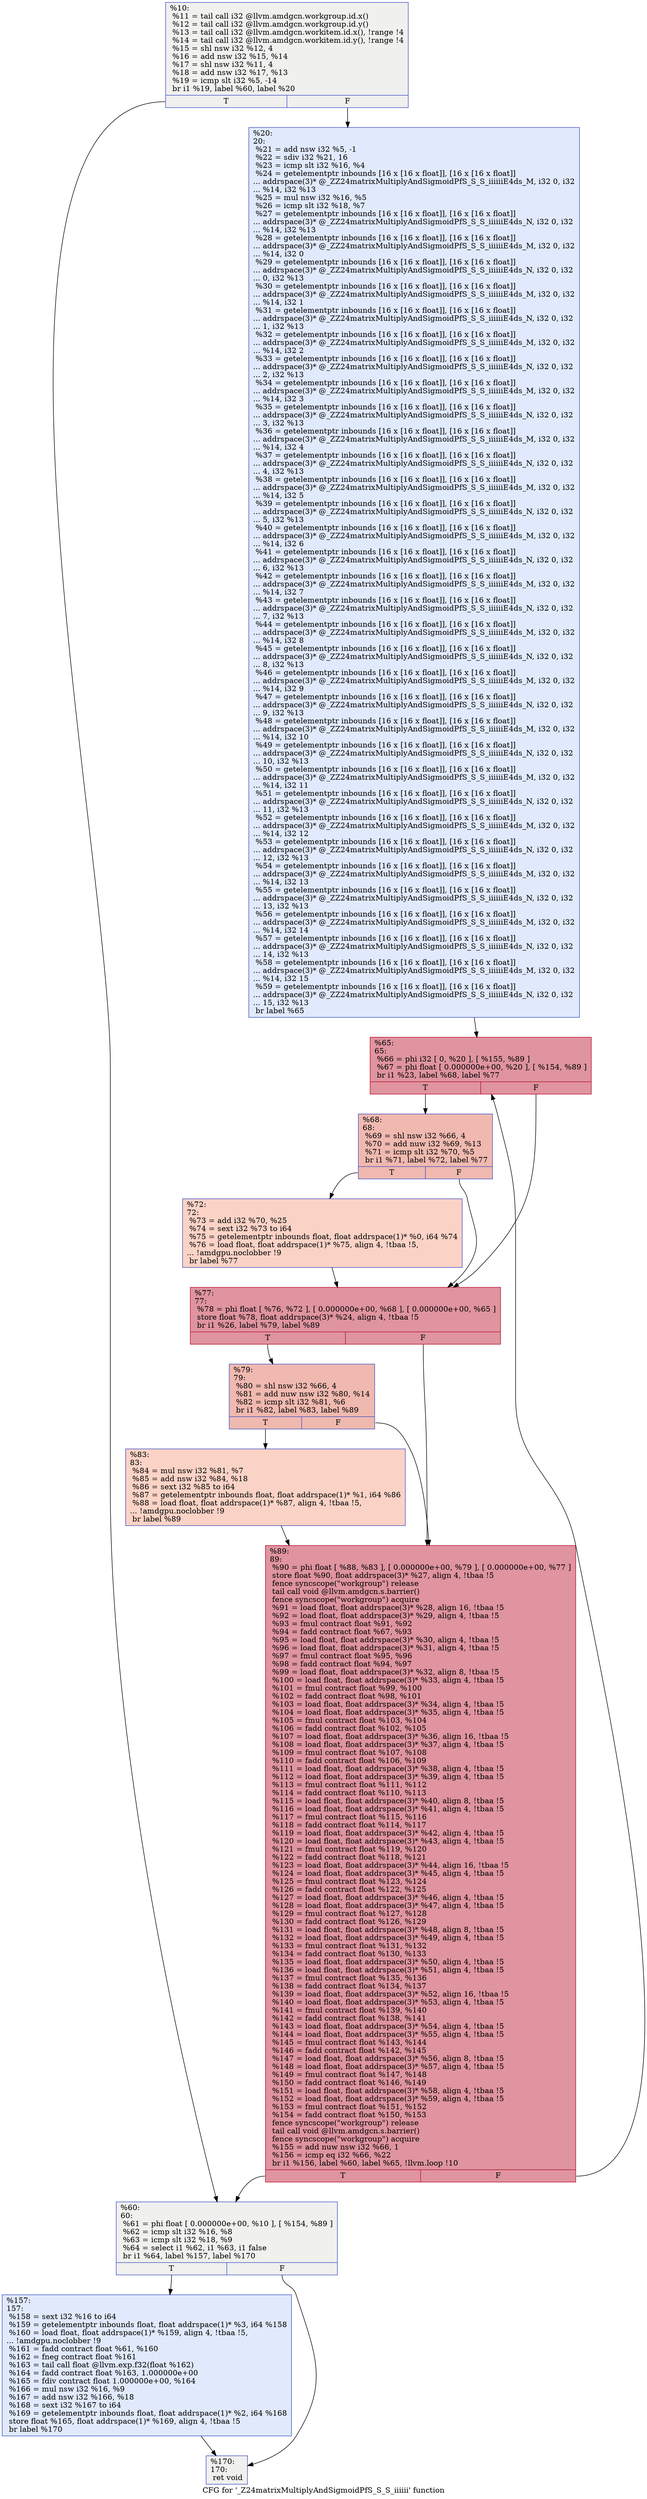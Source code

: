 digraph "CFG for '_Z24matrixMultiplyAndSigmoidPfS_S_S_iiiiii' function" {
	label="CFG for '_Z24matrixMultiplyAndSigmoidPfS_S_S_iiiiii' function";

	Node0x5233670 [shape=record,color="#3d50c3ff", style=filled, fillcolor="#dedcdb70",label="{%10:\l  %11 = tail call i32 @llvm.amdgcn.workgroup.id.x()\l  %12 = tail call i32 @llvm.amdgcn.workgroup.id.y()\l  %13 = tail call i32 @llvm.amdgcn.workitem.id.x(), !range !4\l  %14 = tail call i32 @llvm.amdgcn.workitem.id.y(), !range !4\l  %15 = shl nsw i32 %12, 4\l  %16 = add nsw i32 %15, %14\l  %17 = shl nsw i32 %11, 4\l  %18 = add nsw i32 %17, %13\l  %19 = icmp slt i32 %5, -14\l  br i1 %19, label %60, label %20\l|{<s0>T|<s1>F}}"];
	Node0x5233670:s0 -> Node0x52360d0;
	Node0x5233670:s1 -> Node0x5236160;
	Node0x5236160 [shape=record,color="#3d50c3ff", style=filled, fillcolor="#b9d0f970",label="{%20:\l20:                                               \l  %21 = add nsw i32 %5, -1\l  %22 = sdiv i32 %21, 16\l  %23 = icmp slt i32 %16, %4\l  %24 = getelementptr inbounds [16 x [16 x float]], [16 x [16 x float]]\l... addrspace(3)* @_ZZ24matrixMultiplyAndSigmoidPfS_S_S_iiiiiiE4ds_M, i32 0, i32\l... %14, i32 %13\l  %25 = mul nsw i32 %16, %5\l  %26 = icmp slt i32 %18, %7\l  %27 = getelementptr inbounds [16 x [16 x float]], [16 x [16 x float]]\l... addrspace(3)* @_ZZ24matrixMultiplyAndSigmoidPfS_S_S_iiiiiiE4ds_N, i32 0, i32\l... %14, i32 %13\l  %28 = getelementptr inbounds [16 x [16 x float]], [16 x [16 x float]]\l... addrspace(3)* @_ZZ24matrixMultiplyAndSigmoidPfS_S_S_iiiiiiE4ds_M, i32 0, i32\l... %14, i32 0\l  %29 = getelementptr inbounds [16 x [16 x float]], [16 x [16 x float]]\l... addrspace(3)* @_ZZ24matrixMultiplyAndSigmoidPfS_S_S_iiiiiiE4ds_N, i32 0, i32\l... 0, i32 %13\l  %30 = getelementptr inbounds [16 x [16 x float]], [16 x [16 x float]]\l... addrspace(3)* @_ZZ24matrixMultiplyAndSigmoidPfS_S_S_iiiiiiE4ds_M, i32 0, i32\l... %14, i32 1\l  %31 = getelementptr inbounds [16 x [16 x float]], [16 x [16 x float]]\l... addrspace(3)* @_ZZ24matrixMultiplyAndSigmoidPfS_S_S_iiiiiiE4ds_N, i32 0, i32\l... 1, i32 %13\l  %32 = getelementptr inbounds [16 x [16 x float]], [16 x [16 x float]]\l... addrspace(3)* @_ZZ24matrixMultiplyAndSigmoidPfS_S_S_iiiiiiE4ds_M, i32 0, i32\l... %14, i32 2\l  %33 = getelementptr inbounds [16 x [16 x float]], [16 x [16 x float]]\l... addrspace(3)* @_ZZ24matrixMultiplyAndSigmoidPfS_S_S_iiiiiiE4ds_N, i32 0, i32\l... 2, i32 %13\l  %34 = getelementptr inbounds [16 x [16 x float]], [16 x [16 x float]]\l... addrspace(3)* @_ZZ24matrixMultiplyAndSigmoidPfS_S_S_iiiiiiE4ds_M, i32 0, i32\l... %14, i32 3\l  %35 = getelementptr inbounds [16 x [16 x float]], [16 x [16 x float]]\l... addrspace(3)* @_ZZ24matrixMultiplyAndSigmoidPfS_S_S_iiiiiiE4ds_N, i32 0, i32\l... 3, i32 %13\l  %36 = getelementptr inbounds [16 x [16 x float]], [16 x [16 x float]]\l... addrspace(3)* @_ZZ24matrixMultiplyAndSigmoidPfS_S_S_iiiiiiE4ds_M, i32 0, i32\l... %14, i32 4\l  %37 = getelementptr inbounds [16 x [16 x float]], [16 x [16 x float]]\l... addrspace(3)* @_ZZ24matrixMultiplyAndSigmoidPfS_S_S_iiiiiiE4ds_N, i32 0, i32\l... 4, i32 %13\l  %38 = getelementptr inbounds [16 x [16 x float]], [16 x [16 x float]]\l... addrspace(3)* @_ZZ24matrixMultiplyAndSigmoidPfS_S_S_iiiiiiE4ds_M, i32 0, i32\l... %14, i32 5\l  %39 = getelementptr inbounds [16 x [16 x float]], [16 x [16 x float]]\l... addrspace(3)* @_ZZ24matrixMultiplyAndSigmoidPfS_S_S_iiiiiiE4ds_N, i32 0, i32\l... 5, i32 %13\l  %40 = getelementptr inbounds [16 x [16 x float]], [16 x [16 x float]]\l... addrspace(3)* @_ZZ24matrixMultiplyAndSigmoidPfS_S_S_iiiiiiE4ds_M, i32 0, i32\l... %14, i32 6\l  %41 = getelementptr inbounds [16 x [16 x float]], [16 x [16 x float]]\l... addrspace(3)* @_ZZ24matrixMultiplyAndSigmoidPfS_S_S_iiiiiiE4ds_N, i32 0, i32\l... 6, i32 %13\l  %42 = getelementptr inbounds [16 x [16 x float]], [16 x [16 x float]]\l... addrspace(3)* @_ZZ24matrixMultiplyAndSigmoidPfS_S_S_iiiiiiE4ds_M, i32 0, i32\l... %14, i32 7\l  %43 = getelementptr inbounds [16 x [16 x float]], [16 x [16 x float]]\l... addrspace(3)* @_ZZ24matrixMultiplyAndSigmoidPfS_S_S_iiiiiiE4ds_N, i32 0, i32\l... 7, i32 %13\l  %44 = getelementptr inbounds [16 x [16 x float]], [16 x [16 x float]]\l... addrspace(3)* @_ZZ24matrixMultiplyAndSigmoidPfS_S_S_iiiiiiE4ds_M, i32 0, i32\l... %14, i32 8\l  %45 = getelementptr inbounds [16 x [16 x float]], [16 x [16 x float]]\l... addrspace(3)* @_ZZ24matrixMultiplyAndSigmoidPfS_S_S_iiiiiiE4ds_N, i32 0, i32\l... 8, i32 %13\l  %46 = getelementptr inbounds [16 x [16 x float]], [16 x [16 x float]]\l... addrspace(3)* @_ZZ24matrixMultiplyAndSigmoidPfS_S_S_iiiiiiE4ds_M, i32 0, i32\l... %14, i32 9\l  %47 = getelementptr inbounds [16 x [16 x float]], [16 x [16 x float]]\l... addrspace(3)* @_ZZ24matrixMultiplyAndSigmoidPfS_S_S_iiiiiiE4ds_N, i32 0, i32\l... 9, i32 %13\l  %48 = getelementptr inbounds [16 x [16 x float]], [16 x [16 x float]]\l... addrspace(3)* @_ZZ24matrixMultiplyAndSigmoidPfS_S_S_iiiiiiE4ds_M, i32 0, i32\l... %14, i32 10\l  %49 = getelementptr inbounds [16 x [16 x float]], [16 x [16 x float]]\l... addrspace(3)* @_ZZ24matrixMultiplyAndSigmoidPfS_S_S_iiiiiiE4ds_N, i32 0, i32\l... 10, i32 %13\l  %50 = getelementptr inbounds [16 x [16 x float]], [16 x [16 x float]]\l... addrspace(3)* @_ZZ24matrixMultiplyAndSigmoidPfS_S_S_iiiiiiE4ds_M, i32 0, i32\l... %14, i32 11\l  %51 = getelementptr inbounds [16 x [16 x float]], [16 x [16 x float]]\l... addrspace(3)* @_ZZ24matrixMultiplyAndSigmoidPfS_S_S_iiiiiiE4ds_N, i32 0, i32\l... 11, i32 %13\l  %52 = getelementptr inbounds [16 x [16 x float]], [16 x [16 x float]]\l... addrspace(3)* @_ZZ24matrixMultiplyAndSigmoidPfS_S_S_iiiiiiE4ds_M, i32 0, i32\l... %14, i32 12\l  %53 = getelementptr inbounds [16 x [16 x float]], [16 x [16 x float]]\l... addrspace(3)* @_ZZ24matrixMultiplyAndSigmoidPfS_S_S_iiiiiiE4ds_N, i32 0, i32\l... 12, i32 %13\l  %54 = getelementptr inbounds [16 x [16 x float]], [16 x [16 x float]]\l... addrspace(3)* @_ZZ24matrixMultiplyAndSigmoidPfS_S_S_iiiiiiE4ds_M, i32 0, i32\l... %14, i32 13\l  %55 = getelementptr inbounds [16 x [16 x float]], [16 x [16 x float]]\l... addrspace(3)* @_ZZ24matrixMultiplyAndSigmoidPfS_S_S_iiiiiiE4ds_N, i32 0, i32\l... 13, i32 %13\l  %56 = getelementptr inbounds [16 x [16 x float]], [16 x [16 x float]]\l... addrspace(3)* @_ZZ24matrixMultiplyAndSigmoidPfS_S_S_iiiiiiE4ds_M, i32 0, i32\l... %14, i32 14\l  %57 = getelementptr inbounds [16 x [16 x float]], [16 x [16 x float]]\l... addrspace(3)* @_ZZ24matrixMultiplyAndSigmoidPfS_S_S_iiiiiiE4ds_N, i32 0, i32\l... 14, i32 %13\l  %58 = getelementptr inbounds [16 x [16 x float]], [16 x [16 x float]]\l... addrspace(3)* @_ZZ24matrixMultiplyAndSigmoidPfS_S_S_iiiiiiE4ds_M, i32 0, i32\l... %14, i32 15\l  %59 = getelementptr inbounds [16 x [16 x float]], [16 x [16 x float]]\l... addrspace(3)* @_ZZ24matrixMultiplyAndSigmoidPfS_S_S_iiiiiiE4ds_N, i32 0, i32\l... 15, i32 %13\l  br label %65\l}"];
	Node0x5236160 -> Node0x52387f0;
	Node0x52360d0 [shape=record,color="#3d50c3ff", style=filled, fillcolor="#dedcdb70",label="{%60:\l60:                                               \l  %61 = phi float [ 0.000000e+00, %10 ], [ %154, %89 ]\l  %62 = icmp slt i32 %16, %8\l  %63 = icmp slt i32 %18, %9\l  %64 = select i1 %62, i1 %63, i1 false\l  br i1 %64, label %157, label %170\l|{<s0>T|<s1>F}}"];
	Node0x52360d0:s0 -> Node0x5236d10;
	Node0x52360d0:s1 -> Node0x5236da0;
	Node0x52387f0 [shape=record,color="#b70d28ff", style=filled, fillcolor="#b70d2870",label="{%65:\l65:                                               \l  %66 = phi i32 [ 0, %20 ], [ %155, %89 ]\l  %67 = phi float [ 0.000000e+00, %20 ], [ %154, %89 ]\l  br i1 %23, label %68, label %77\l|{<s0>T|<s1>F}}"];
	Node0x52387f0:s0 -> Node0x5239b80;
	Node0x52387f0:s1 -> Node0x5239c10;
	Node0x5239b80 [shape=record,color="#3d50c3ff", style=filled, fillcolor="#de614d70",label="{%68:\l68:                                               \l  %69 = shl nsw i32 %66, 4\l  %70 = add nuw i32 %69, %13\l  %71 = icmp slt i32 %70, %5\l  br i1 %71, label %72, label %77\l|{<s0>T|<s1>F}}"];
	Node0x5239b80:s0 -> Node0x5239f00;
	Node0x5239b80:s1 -> Node0x5239c10;
	Node0x5239f00 [shape=record,color="#3d50c3ff", style=filled, fillcolor="#f59c7d70",label="{%72:\l72:                                               \l  %73 = add i32 %70, %25\l  %74 = sext i32 %73 to i64\l  %75 = getelementptr inbounds float, float addrspace(1)* %0, i64 %74\l  %76 = load float, float addrspace(1)* %75, align 4, !tbaa !5,\l... !amdgpu.noclobber !9\l  br label %77\l}"];
	Node0x5239f00 -> Node0x5239c10;
	Node0x5239c10 [shape=record,color="#b70d28ff", style=filled, fillcolor="#b70d2870",label="{%77:\l77:                                               \l  %78 = phi float [ %76, %72 ], [ 0.000000e+00, %68 ], [ 0.000000e+00, %65 ]\l  store float %78, float addrspace(3)* %24, align 4, !tbaa !5\l  br i1 %26, label %79, label %89\l|{<s0>T|<s1>F}}"];
	Node0x5239c10:s0 -> Node0x523aca0;
	Node0x5239c10:s1 -> Node0x5239300;
	Node0x523aca0 [shape=record,color="#3d50c3ff", style=filled, fillcolor="#de614d70",label="{%79:\l79:                                               \l  %80 = shl nsw i32 %66, 4\l  %81 = add nuw nsw i32 %80, %14\l  %82 = icmp slt i32 %81, %6\l  br i1 %82, label %83, label %89\l|{<s0>T|<s1>F}}"];
	Node0x523aca0:s0 -> Node0x523af50;
	Node0x523aca0:s1 -> Node0x5239300;
	Node0x523af50 [shape=record,color="#3d50c3ff", style=filled, fillcolor="#f59c7d70",label="{%83:\l83:                                               \l  %84 = mul nsw i32 %81, %7\l  %85 = add nsw i32 %84, %18\l  %86 = sext i32 %85 to i64\l  %87 = getelementptr inbounds float, float addrspace(1)* %1, i64 %86\l  %88 = load float, float addrspace(1)* %87, align 4, !tbaa !5,\l... !amdgpu.noclobber !9\l  br label %89\l}"];
	Node0x523af50 -> Node0x5239300;
	Node0x5239300 [shape=record,color="#b70d28ff", style=filled, fillcolor="#b70d2870",label="{%89:\l89:                                               \l  %90 = phi float [ %88, %83 ], [ 0.000000e+00, %79 ], [ 0.000000e+00, %77 ]\l  store float %90, float addrspace(3)* %27, align 4, !tbaa !5\l  fence syncscope(\"workgroup\") release\l  tail call void @llvm.amdgcn.s.barrier()\l  fence syncscope(\"workgroup\") acquire\l  %91 = load float, float addrspace(3)* %28, align 16, !tbaa !5\l  %92 = load float, float addrspace(3)* %29, align 4, !tbaa !5\l  %93 = fmul contract float %91, %92\l  %94 = fadd contract float %67, %93\l  %95 = load float, float addrspace(3)* %30, align 4, !tbaa !5\l  %96 = load float, float addrspace(3)* %31, align 4, !tbaa !5\l  %97 = fmul contract float %95, %96\l  %98 = fadd contract float %94, %97\l  %99 = load float, float addrspace(3)* %32, align 8, !tbaa !5\l  %100 = load float, float addrspace(3)* %33, align 4, !tbaa !5\l  %101 = fmul contract float %99, %100\l  %102 = fadd contract float %98, %101\l  %103 = load float, float addrspace(3)* %34, align 4, !tbaa !5\l  %104 = load float, float addrspace(3)* %35, align 4, !tbaa !5\l  %105 = fmul contract float %103, %104\l  %106 = fadd contract float %102, %105\l  %107 = load float, float addrspace(3)* %36, align 16, !tbaa !5\l  %108 = load float, float addrspace(3)* %37, align 4, !tbaa !5\l  %109 = fmul contract float %107, %108\l  %110 = fadd contract float %106, %109\l  %111 = load float, float addrspace(3)* %38, align 4, !tbaa !5\l  %112 = load float, float addrspace(3)* %39, align 4, !tbaa !5\l  %113 = fmul contract float %111, %112\l  %114 = fadd contract float %110, %113\l  %115 = load float, float addrspace(3)* %40, align 8, !tbaa !5\l  %116 = load float, float addrspace(3)* %41, align 4, !tbaa !5\l  %117 = fmul contract float %115, %116\l  %118 = fadd contract float %114, %117\l  %119 = load float, float addrspace(3)* %42, align 4, !tbaa !5\l  %120 = load float, float addrspace(3)* %43, align 4, !tbaa !5\l  %121 = fmul contract float %119, %120\l  %122 = fadd contract float %118, %121\l  %123 = load float, float addrspace(3)* %44, align 16, !tbaa !5\l  %124 = load float, float addrspace(3)* %45, align 4, !tbaa !5\l  %125 = fmul contract float %123, %124\l  %126 = fadd contract float %122, %125\l  %127 = load float, float addrspace(3)* %46, align 4, !tbaa !5\l  %128 = load float, float addrspace(3)* %47, align 4, !tbaa !5\l  %129 = fmul contract float %127, %128\l  %130 = fadd contract float %126, %129\l  %131 = load float, float addrspace(3)* %48, align 8, !tbaa !5\l  %132 = load float, float addrspace(3)* %49, align 4, !tbaa !5\l  %133 = fmul contract float %131, %132\l  %134 = fadd contract float %130, %133\l  %135 = load float, float addrspace(3)* %50, align 4, !tbaa !5\l  %136 = load float, float addrspace(3)* %51, align 4, !tbaa !5\l  %137 = fmul contract float %135, %136\l  %138 = fadd contract float %134, %137\l  %139 = load float, float addrspace(3)* %52, align 16, !tbaa !5\l  %140 = load float, float addrspace(3)* %53, align 4, !tbaa !5\l  %141 = fmul contract float %139, %140\l  %142 = fadd contract float %138, %141\l  %143 = load float, float addrspace(3)* %54, align 4, !tbaa !5\l  %144 = load float, float addrspace(3)* %55, align 4, !tbaa !5\l  %145 = fmul contract float %143, %144\l  %146 = fadd contract float %142, %145\l  %147 = load float, float addrspace(3)* %56, align 8, !tbaa !5\l  %148 = load float, float addrspace(3)* %57, align 4, !tbaa !5\l  %149 = fmul contract float %147, %148\l  %150 = fadd contract float %146, %149\l  %151 = load float, float addrspace(3)* %58, align 4, !tbaa !5\l  %152 = load float, float addrspace(3)* %59, align 4, !tbaa !5\l  %153 = fmul contract float %151, %152\l  %154 = fadd contract float %150, %153\l  fence syncscope(\"workgroup\") release\l  tail call void @llvm.amdgcn.s.barrier()\l  fence syncscope(\"workgroup\") acquire\l  %155 = add nuw nsw i32 %66, 1\l  %156 = icmp eq i32 %66, %22\l  br i1 %156, label %60, label %65, !llvm.loop !10\l|{<s0>T|<s1>F}}"];
	Node0x5239300:s0 -> Node0x52360d0;
	Node0x5239300:s1 -> Node0x52387f0;
	Node0x5236d10 [shape=record,color="#3d50c3ff", style=filled, fillcolor="#b9d0f970",label="{%157:\l157:                                              \l  %158 = sext i32 %16 to i64\l  %159 = getelementptr inbounds float, float addrspace(1)* %3, i64 %158\l  %160 = load float, float addrspace(1)* %159, align 4, !tbaa !5,\l... !amdgpu.noclobber !9\l  %161 = fadd contract float %61, %160\l  %162 = fneg contract float %161\l  %163 = tail call float @llvm.exp.f32(float %162)\l  %164 = fadd contract float %163, 1.000000e+00\l  %165 = fdiv contract float 1.000000e+00, %164\l  %166 = mul nsw i32 %16, %9\l  %167 = add nsw i32 %166, %18\l  %168 = sext i32 %167 to i64\l  %169 = getelementptr inbounds float, float addrspace(1)* %2, i64 %168\l  store float %165, float addrspace(1)* %169, align 4, !tbaa !5\l  br label %170\l}"];
	Node0x5236d10 -> Node0x5236da0;
	Node0x5236da0 [shape=record,color="#3d50c3ff", style=filled, fillcolor="#dedcdb70",label="{%170:\l170:                                              \l  ret void\l}"];
}
